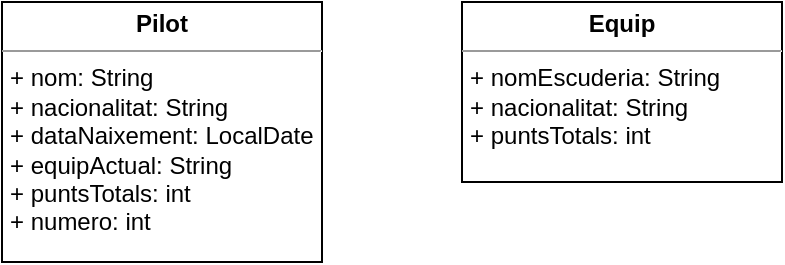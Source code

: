<mxfile version="17.4.6" type="github">
  <diagram id="KQgn8_4DpNHCtbGx-4Hv" name="Formula 1">
    <mxGraphModel dx="668" dy="371" grid="1" gridSize="10" guides="1" tooltips="1" connect="1" arrows="1" fold="1" page="1" pageScale="1" pageWidth="827" pageHeight="1169" math="0" shadow="0">
      <root>
        <mxCell id="0" />
        <mxCell id="1" parent="0" />
        <mxCell id="SIOCvrpnGVDoEP-Kmd8B-9" value="&lt;p style=&quot;margin: 0px ; margin-top: 4px ; text-align: center&quot;&gt;&lt;b&gt;Pilot&lt;/b&gt;&lt;/p&gt;&lt;hr size=&quot;1&quot;&gt;&lt;p style=&quot;margin: 0px ; margin-left: 4px&quot;&gt;+ nom: String&lt;/p&gt;&lt;p style=&quot;margin: 0px ; margin-left: 4px&quot;&gt;+ nacionalitat: String&lt;/p&gt;&lt;p style=&quot;margin: 0px ; margin-left: 4px&quot;&gt;+ dataNaixement: LocalDate&lt;/p&gt;&lt;p style=&quot;margin: 0px ; margin-left: 4px&quot;&gt;+ equipActual: String&lt;/p&gt;&lt;p style=&quot;margin: 0px ; margin-left: 4px&quot;&gt;+ puntsTotals: int&lt;/p&gt;&lt;p style=&quot;margin: 0px ; margin-left: 4px&quot;&gt;+ numero: int&lt;/p&gt;&lt;p style=&quot;margin: 0px ; margin-left: 4px&quot;&gt;&amp;nbsp;&lt;/p&gt;&lt;p style=&quot;margin: 0px ; margin-left: 4px&quot;&gt;&lt;br&gt;&lt;/p&gt;" style="verticalAlign=top;align=left;overflow=fill;fontSize=12;fontFamily=Helvetica;html=1;" vertex="1" parent="1">
          <mxGeometry x="270" y="250" width="160" height="130" as="geometry" />
        </mxCell>
        <mxCell id="SIOCvrpnGVDoEP-Kmd8B-11" value="&lt;p style=&quot;margin: 0px ; margin-top: 4px ; text-align: center&quot;&gt;&lt;b&gt;Equip&lt;/b&gt;&lt;/p&gt;&lt;hr size=&quot;1&quot;&gt;&lt;p style=&quot;margin: 0px ; margin-left: 4px&quot;&gt;+ nomEscuderia: String&lt;/p&gt;&lt;p style=&quot;margin: 0px ; margin-left: 4px&quot;&gt;+ nacionalitat: String&lt;/p&gt;&lt;p style=&quot;margin: 0px ; margin-left: 4px&quot;&gt;+ puntsTotals: int&lt;/p&gt;&lt;p style=&quot;margin: 0px ; margin-left: 4px&quot;&gt;&amp;nbsp;&lt;/p&gt;&lt;p style=&quot;margin: 0px ; margin-left: 4px&quot;&gt;&lt;br&gt;&lt;/p&gt;" style="verticalAlign=top;align=left;overflow=fill;fontSize=12;fontFamily=Helvetica;html=1;" vertex="1" parent="1">
          <mxGeometry x="500" y="250" width="160" height="90" as="geometry" />
        </mxCell>
      </root>
    </mxGraphModel>
  </diagram>
</mxfile>
